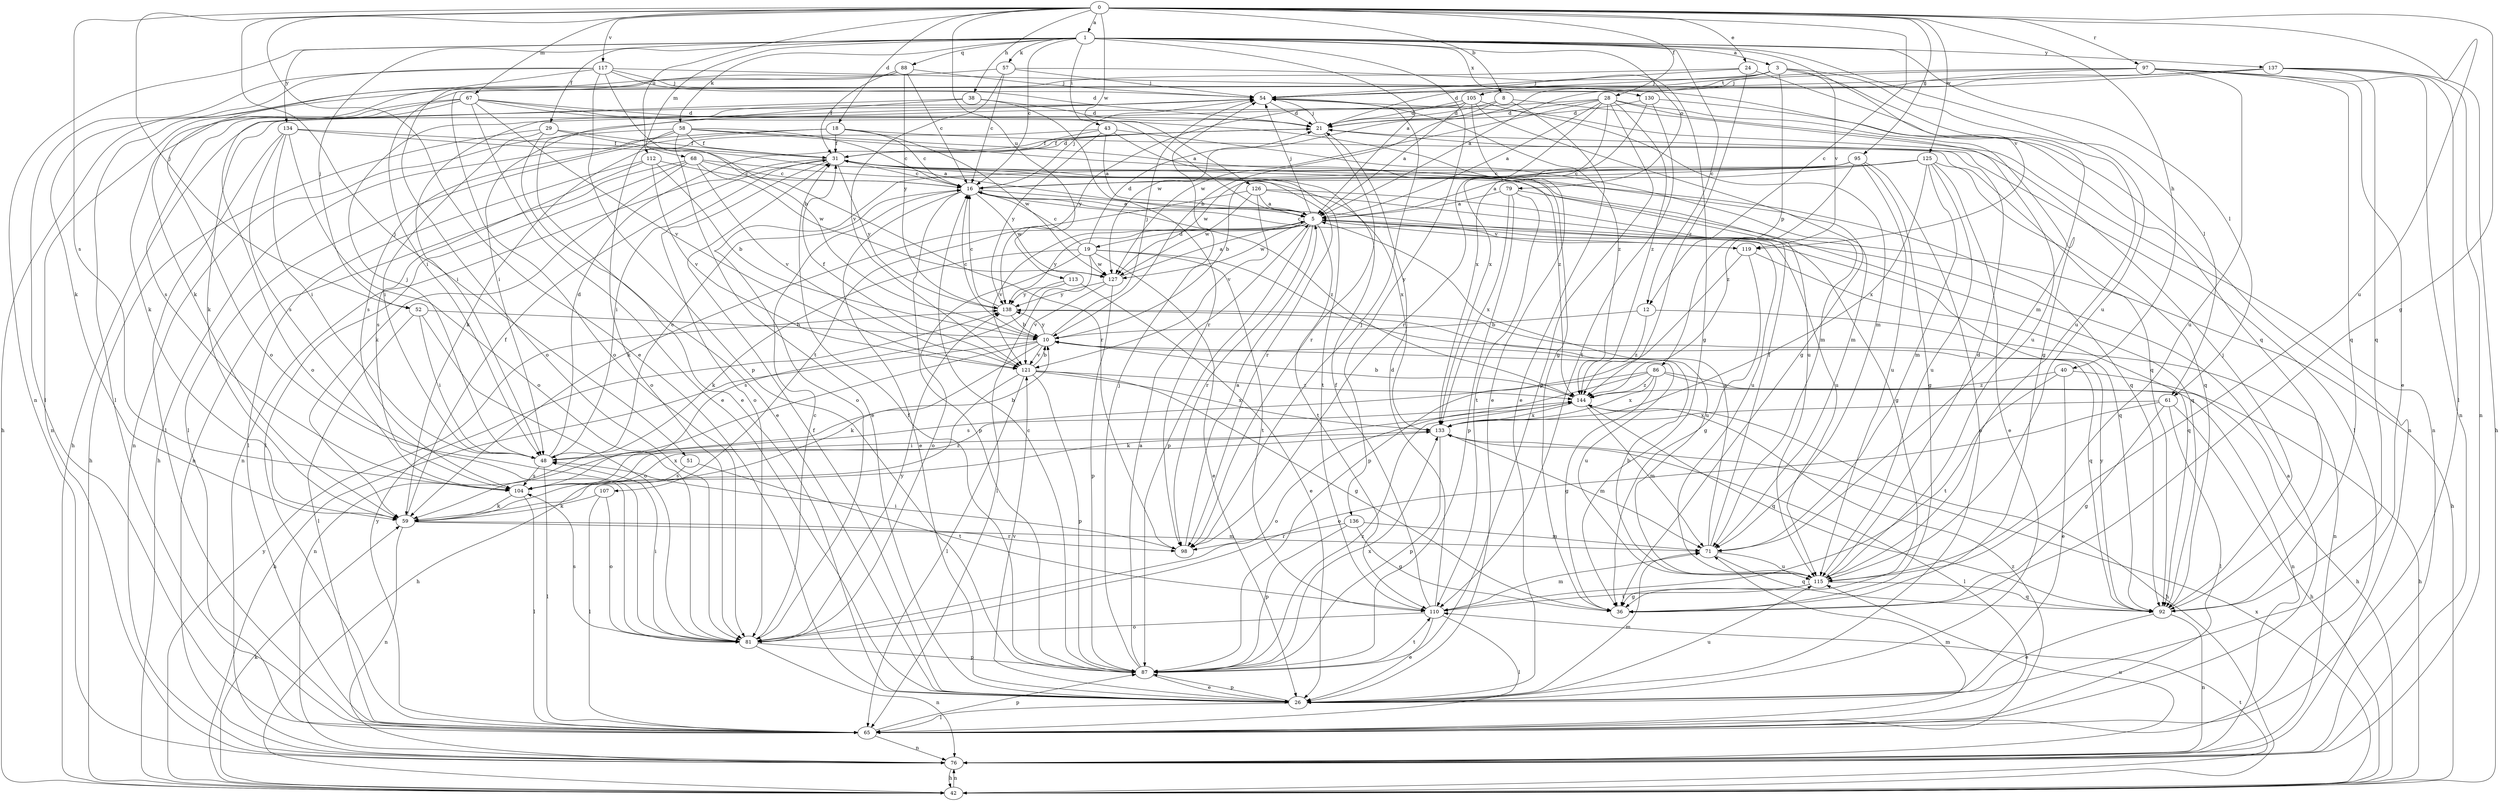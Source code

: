 strict digraph  {
0;
1;
3;
5;
8;
10;
12;
16;
18;
19;
21;
24;
26;
28;
29;
31;
36;
38;
40;
42;
43;
48;
51;
52;
54;
57;
58;
59;
61;
65;
67;
68;
71;
76;
79;
81;
86;
87;
88;
92;
95;
97;
98;
104;
105;
107;
110;
112;
113;
115;
117;
119;
121;
125;
126;
127;
130;
133;
134;
136;
137;
138;
144;
0 -> 1  [label=a];
0 -> 8  [label=b];
0 -> 12  [label=c];
0 -> 18  [label=d];
0 -> 24  [label=e];
0 -> 26  [label=e];
0 -> 28  [label=f];
0 -> 36  [label=g];
0 -> 38  [label=h];
0 -> 40  [label=h];
0 -> 51  [label=j];
0 -> 52  [label=j];
0 -> 67  [label=m];
0 -> 95  [label=r];
0 -> 97  [label=r];
0 -> 104  [label=s];
0 -> 112  [label=u];
0 -> 113  [label=u];
0 -> 115  [label=u];
0 -> 117  [label=v];
0 -> 125  [label=w];
0 -> 126  [label=w];
1 -> 3  [label=a];
1 -> 5  [label=a];
1 -> 12  [label=c];
1 -> 16  [label=c];
1 -> 29  [label=f];
1 -> 43  [label=i];
1 -> 52  [label=j];
1 -> 57  [label=k];
1 -> 58  [label=k];
1 -> 61  [label=l];
1 -> 68  [label=m];
1 -> 76  [label=n];
1 -> 79  [label=o];
1 -> 88  [label=q];
1 -> 115  [label=u];
1 -> 119  [label=v];
1 -> 130  [label=x];
1 -> 134  [label=y];
1 -> 136  [label=y];
1 -> 137  [label=y];
3 -> 54  [label=j];
3 -> 61  [label=l];
3 -> 81  [label=o];
3 -> 86  [label=p];
3 -> 105  [label=t];
3 -> 115  [label=u];
3 -> 119  [label=v];
5 -> 19  [label=d];
5 -> 42  [label=h];
5 -> 54  [label=j];
5 -> 87  [label=p];
5 -> 92  [label=q];
5 -> 98  [label=r];
5 -> 107  [label=t];
5 -> 110  [label=t];
5 -> 119  [label=v];
5 -> 121  [label=v];
5 -> 127  [label=w];
5 -> 138  [label=y];
8 -> 21  [label=d];
8 -> 26  [label=e];
8 -> 76  [label=n];
8 -> 127  [label=w];
10 -> 16  [label=c];
10 -> 42  [label=h];
10 -> 54  [label=j];
10 -> 59  [label=k];
10 -> 76  [label=n];
10 -> 115  [label=u];
10 -> 121  [label=v];
10 -> 138  [label=y];
12 -> 10  [label=b];
12 -> 76  [label=n];
12 -> 144  [label=z];
16 -> 5  [label=a];
16 -> 26  [label=e];
16 -> 54  [label=j];
16 -> 87  [label=p];
16 -> 115  [label=u];
16 -> 127  [label=w];
16 -> 144  [label=z];
18 -> 16  [label=c];
18 -> 31  [label=f];
18 -> 42  [label=h];
18 -> 65  [label=l];
18 -> 92  [label=q];
18 -> 127  [label=w];
19 -> 16  [label=c];
19 -> 21  [label=d];
19 -> 26  [label=e];
19 -> 59  [label=k];
19 -> 65  [label=l];
19 -> 81  [label=o];
19 -> 110  [label=t];
19 -> 115  [label=u];
19 -> 127  [label=w];
21 -> 31  [label=f];
21 -> 54  [label=j];
21 -> 65  [label=l];
21 -> 98  [label=r];
24 -> 54  [label=j];
24 -> 59  [label=k];
24 -> 71  [label=m];
24 -> 144  [label=z];
26 -> 31  [label=f];
26 -> 65  [label=l];
26 -> 71  [label=m];
26 -> 87  [label=p];
26 -> 115  [label=u];
26 -> 121  [label=v];
28 -> 5  [label=a];
28 -> 21  [label=d];
28 -> 36  [label=g];
28 -> 48  [label=i];
28 -> 87  [label=p];
28 -> 98  [label=r];
28 -> 115  [label=u];
28 -> 127  [label=w];
28 -> 133  [label=x];
28 -> 144  [label=z];
29 -> 26  [label=e];
29 -> 31  [label=f];
29 -> 42  [label=h];
29 -> 48  [label=i];
29 -> 98  [label=r];
31 -> 16  [label=c];
31 -> 21  [label=d];
31 -> 48  [label=i];
31 -> 76  [label=n];
31 -> 81  [label=o];
31 -> 92  [label=q];
31 -> 98  [label=r];
31 -> 110  [label=t];
31 -> 138  [label=y];
38 -> 21  [label=d];
38 -> 26  [label=e];
38 -> 81  [label=o];
38 -> 98  [label=r];
40 -> 26  [label=e];
40 -> 42  [label=h];
40 -> 110  [label=t];
40 -> 144  [label=z];
42 -> 59  [label=k];
42 -> 76  [label=n];
42 -> 110  [label=t];
42 -> 133  [label=x];
42 -> 138  [label=y];
43 -> 5  [label=a];
43 -> 31  [label=f];
43 -> 59  [label=k];
43 -> 71  [label=m];
43 -> 115  [label=u];
43 -> 138  [label=y];
48 -> 10  [label=b];
48 -> 16  [label=c];
48 -> 21  [label=d];
48 -> 54  [label=j];
48 -> 65  [label=l];
48 -> 104  [label=s];
51 -> 104  [label=s];
51 -> 110  [label=t];
52 -> 10  [label=b];
52 -> 48  [label=i];
52 -> 65  [label=l];
52 -> 81  [label=o];
54 -> 21  [label=d];
54 -> 42  [label=h];
54 -> 59  [label=k];
54 -> 144  [label=z];
57 -> 16  [label=c];
57 -> 36  [label=g];
57 -> 42  [label=h];
57 -> 54  [label=j];
57 -> 121  [label=v];
58 -> 16  [label=c];
58 -> 26  [label=e];
58 -> 31  [label=f];
58 -> 71  [label=m];
58 -> 76  [label=n];
58 -> 81  [label=o];
58 -> 104  [label=s];
58 -> 144  [label=z];
59 -> 31  [label=f];
59 -> 71  [label=m];
59 -> 76  [label=n];
59 -> 98  [label=r];
61 -> 36  [label=g];
61 -> 42  [label=h];
61 -> 65  [label=l];
61 -> 81  [label=o];
61 -> 133  [label=x];
65 -> 5  [label=a];
65 -> 71  [label=m];
65 -> 76  [label=n];
65 -> 87  [label=p];
65 -> 138  [label=y];
65 -> 144  [label=z];
67 -> 5  [label=a];
67 -> 21  [label=d];
67 -> 26  [label=e];
67 -> 36  [label=g];
67 -> 59  [label=k];
67 -> 76  [label=n];
67 -> 104  [label=s];
67 -> 121  [label=v];
68 -> 16  [label=c];
68 -> 59  [label=k];
68 -> 65  [label=l];
68 -> 76  [label=n];
68 -> 121  [label=v];
68 -> 127  [label=w];
68 -> 133  [label=x];
71 -> 5  [label=a];
71 -> 31  [label=f];
71 -> 92  [label=q];
71 -> 115  [label=u];
76 -> 42  [label=h];
76 -> 115  [label=u];
79 -> 5  [label=a];
79 -> 87  [label=p];
79 -> 92  [label=q];
79 -> 110  [label=t];
79 -> 133  [label=x];
81 -> 16  [label=c];
81 -> 48  [label=i];
81 -> 76  [label=n];
81 -> 87  [label=p];
81 -> 104  [label=s];
81 -> 138  [label=y];
86 -> 36  [label=g];
86 -> 42  [label=h];
86 -> 59  [label=k];
86 -> 76  [label=n];
86 -> 104  [label=s];
86 -> 133  [label=x];
86 -> 144  [label=z];
87 -> 5  [label=a];
87 -> 16  [label=c];
87 -> 26  [label=e];
87 -> 31  [label=f];
87 -> 54  [label=j];
87 -> 110  [label=t];
87 -> 133  [label=x];
87 -> 144  [label=z];
88 -> 16  [label=c];
88 -> 31  [label=f];
88 -> 54  [label=j];
88 -> 65  [label=l];
88 -> 81  [label=o];
88 -> 138  [label=y];
92 -> 26  [label=e];
92 -> 54  [label=j];
92 -> 76  [label=n];
92 -> 138  [label=y];
95 -> 10  [label=b];
95 -> 16  [label=c];
95 -> 26  [label=e];
95 -> 36  [label=g];
95 -> 81  [label=o];
95 -> 115  [label=u];
95 -> 144  [label=z];
97 -> 21  [label=d];
97 -> 26  [label=e];
97 -> 48  [label=i];
97 -> 54  [label=j];
97 -> 76  [label=n];
97 -> 92  [label=q];
97 -> 115  [label=u];
98 -> 5  [label=a];
98 -> 48  [label=i];
98 -> 54  [label=j];
104 -> 59  [label=k];
104 -> 65  [label=l];
104 -> 133  [label=x];
104 -> 144  [label=z];
105 -> 5  [label=a];
105 -> 21  [label=d];
105 -> 26  [label=e];
105 -> 36  [label=g];
105 -> 48  [label=i];
105 -> 71  [label=m];
105 -> 138  [label=y];
107 -> 59  [label=k];
107 -> 65  [label=l];
107 -> 81  [label=o];
110 -> 21  [label=d];
110 -> 26  [label=e];
110 -> 31  [label=f];
110 -> 65  [label=l];
110 -> 71  [label=m];
110 -> 81  [label=o];
112 -> 10  [label=b];
112 -> 16  [label=c];
112 -> 65  [label=l];
112 -> 104  [label=s];
112 -> 121  [label=v];
113 -> 26  [label=e];
113 -> 104  [label=s];
113 -> 138  [label=y];
115 -> 10  [label=b];
115 -> 21  [label=d];
115 -> 36  [label=g];
115 -> 92  [label=q];
115 -> 110  [label=t];
117 -> 10  [label=b];
117 -> 21  [label=d];
117 -> 54  [label=j];
117 -> 59  [label=k];
117 -> 65  [label=l];
117 -> 81  [label=o];
117 -> 87  [label=p];
117 -> 92  [label=q];
119 -> 16  [label=c];
119 -> 36  [label=g];
119 -> 87  [label=p];
119 -> 92  [label=q];
121 -> 10  [label=b];
121 -> 31  [label=f];
121 -> 36  [label=g];
121 -> 42  [label=h];
121 -> 65  [label=l];
121 -> 87  [label=p];
121 -> 133  [label=x];
121 -> 144  [label=z];
125 -> 5  [label=a];
125 -> 16  [label=c];
125 -> 26  [label=e];
125 -> 71  [label=m];
125 -> 92  [label=q];
125 -> 115  [label=u];
125 -> 127  [label=w];
125 -> 133  [label=x];
126 -> 5  [label=a];
126 -> 36  [label=g];
126 -> 59  [label=k];
126 -> 115  [label=u];
126 -> 121  [label=v];
126 -> 127  [label=w];
127 -> 5  [label=a];
127 -> 87  [label=p];
127 -> 121  [label=v];
127 -> 138  [label=y];
130 -> 21  [label=d];
130 -> 76  [label=n];
130 -> 110  [label=t];
130 -> 133  [label=x];
133 -> 48  [label=i];
133 -> 65  [label=l];
133 -> 71  [label=m];
133 -> 87  [label=p];
134 -> 5  [label=a];
134 -> 31  [label=f];
134 -> 48  [label=i];
134 -> 65  [label=l];
134 -> 81  [label=o];
134 -> 104  [label=s];
136 -> 36  [label=g];
136 -> 71  [label=m];
136 -> 87  [label=p];
136 -> 98  [label=r];
137 -> 5  [label=a];
137 -> 10  [label=b];
137 -> 42  [label=h];
137 -> 54  [label=j];
137 -> 65  [label=l];
137 -> 76  [label=n];
137 -> 92  [label=q];
138 -> 10  [label=b];
138 -> 16  [label=c];
138 -> 92  [label=q];
144 -> 10  [label=b];
144 -> 42  [label=h];
144 -> 71  [label=m];
144 -> 81  [label=o];
144 -> 92  [label=q];
144 -> 133  [label=x];
}
